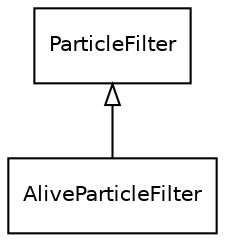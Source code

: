digraph {
  splines=ortho
  concentrate=true
  rankdir=BT
  node [shape=box,fontname=Helvetica,fontsize=10,margin="0.1,0.01"]
  edge [arrowhead=empty]

  ParticleFilter [href="../classes/ParticleFilter/",target="_top"]
  AliveParticleFilter [href="../classes/AliveParticleFilter/",target="_top"]

  AliveParticleFilter -> ParticleFilter
}
